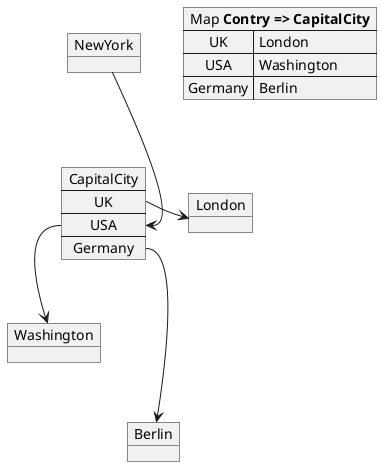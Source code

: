 @startuml
map "Map **Contry => CapitalCity**" as CC {
 UK => London
 USA => Washington
 Germany => Berlin
}
object London
object Washington
object Berlin
object NewYork

map CapitalCity {
 UK *-> London
 USA *--> Washington
 Germany *---> Berlin
}

NewYork --> CapitalCity::USA
@enduml
